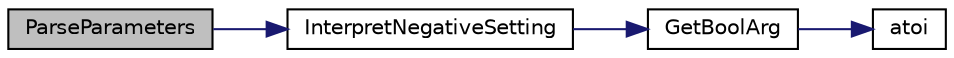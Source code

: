 digraph "ParseParameters"
{
  edge [fontname="Helvetica",fontsize="10",labelfontname="Helvetica",labelfontsize="10"];
  node [fontname="Helvetica",fontsize="10",shape=record];
  rankdir="LR";
  Node6219 [label="ParseParameters",height=0.2,width=0.4,color="black", fillcolor="grey75", style="filled", fontcolor="black"];
  Node6219 -> Node6220 [color="midnightblue",fontsize="10",style="solid",fontname="Helvetica"];
  Node6220 [label="InterpretNegativeSetting",height=0.2,width=0.4,color="black", fillcolor="white", style="filled",URL="$df/d2d/util_8cpp.html#a180e2c0e2b959b9455066178901440c0"];
  Node6220 -> Node6221 [color="midnightblue",fontsize="10",style="solid",fontname="Helvetica"];
  Node6221 [label="GetBoolArg",height=0.2,width=0.4,color="black", fillcolor="white", style="filled",URL="$df/d2d/util_8cpp.html#a64d956f1dda7f9a80ab5d594532b906d",tooltip="Return boolean argument or default value. "];
  Node6221 -> Node6222 [color="midnightblue",fontsize="10",style="solid",fontname="Helvetica"];
  Node6222 [label="atoi",height=0.2,width=0.4,color="black", fillcolor="white", style="filled",URL="$d8/d3c/util_8h.html#aa5ce96ec36f4413f820cec9c1831c070"];
}
